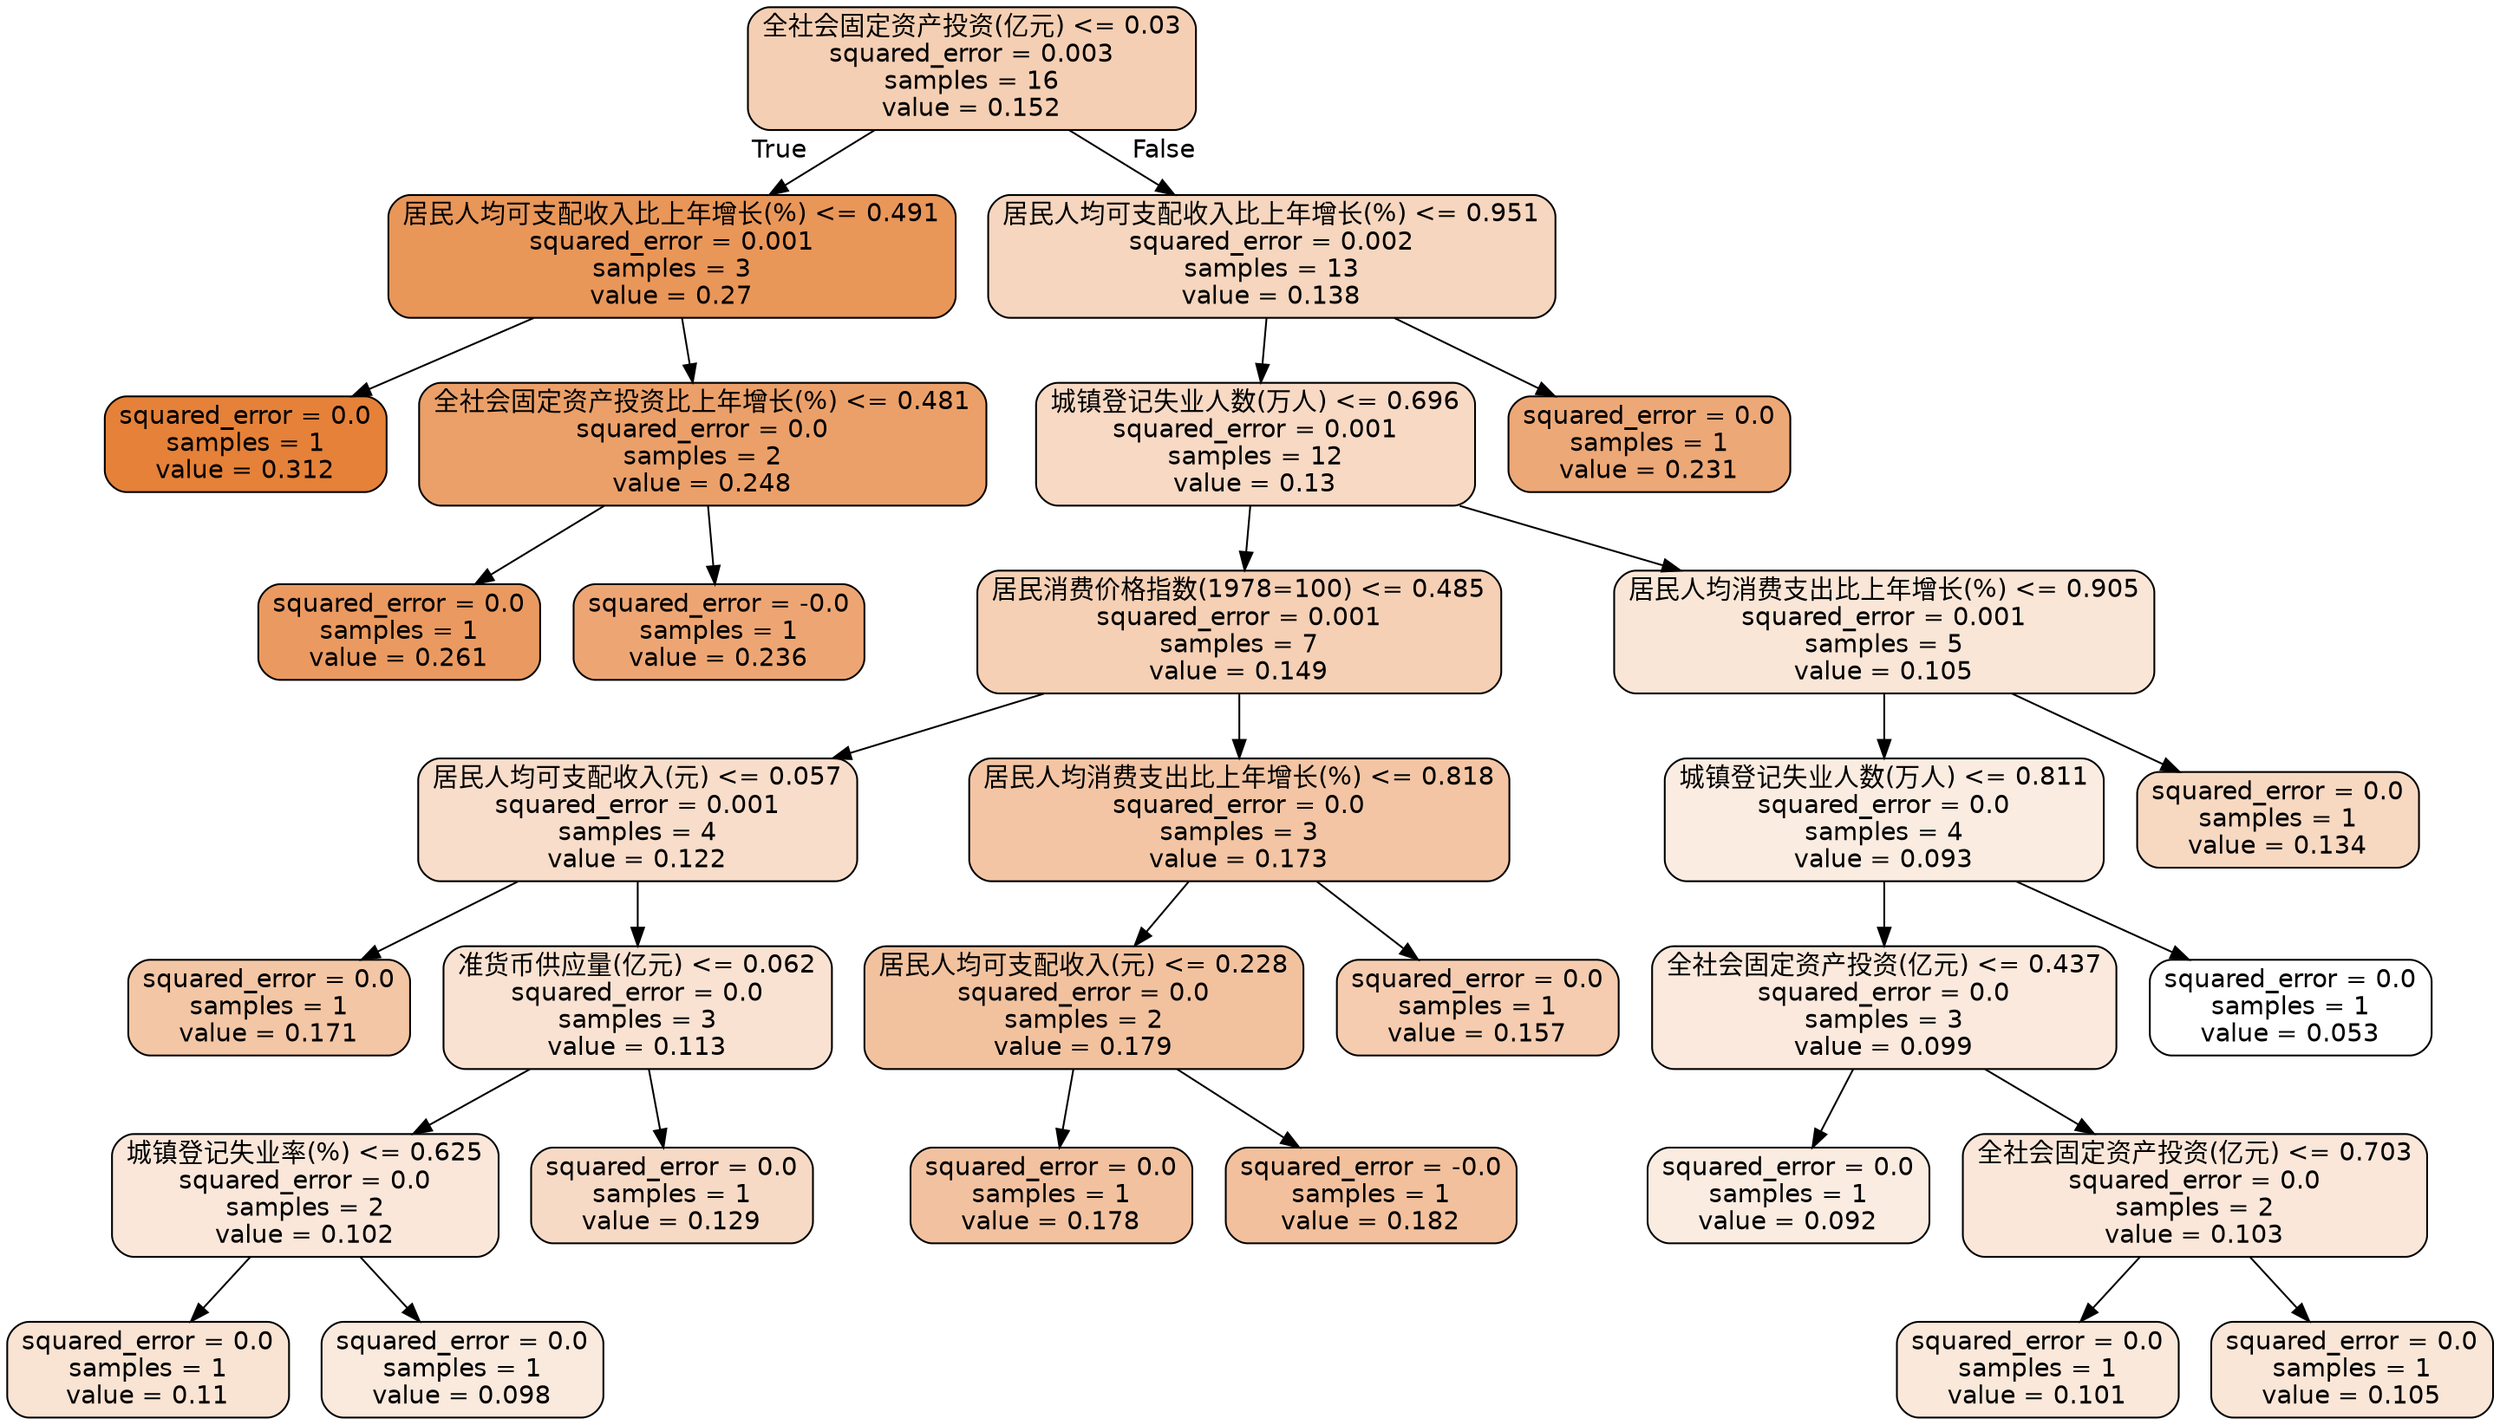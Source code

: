 digraph Tree {
node [shape=box, style="filled, rounded", color="black", fontname="helvetica"] ;
edge [fontname="helvetica"] ;
0 [label="全社会固定资产投资(亿元) <= 0.03\nsquared_error = 0.003\nsamples = 16\nvalue = 0.152", fillcolor="#f5cfb3"] ;
1 [label="居民人均可支配收入比上年增长(%) <= 0.491\nsquared_error = 0.001\nsamples = 3\nvalue = 0.27", fillcolor="#e99659"] ;
0 -> 1 [labeldistance=2.5, labelangle=45, headlabel="True"] ;
2 [label="squared_error = 0.0\nsamples = 1\nvalue = 0.312", fillcolor="#e58139"] ;
1 -> 2 ;
3 [label="全社会固定资产投资比上年增长(%) <= 0.481\nsquared_error = 0.0\nsamples = 2\nvalue = 0.248", fillcolor="#eba069"] ;
1 -> 3 ;
4 [label="squared_error = 0.0\nsamples = 1\nvalue = 0.261", fillcolor="#ea9a60"] ;
3 -> 4 ;
5 [label="squared_error = -0.0\nsamples = 1\nvalue = 0.236", fillcolor="#eda673"] ;
3 -> 5 ;
6 [label="居民人均可支配收入比上年增长(%) <= 0.951\nsquared_error = 0.002\nsamples = 13\nvalue = 0.138", fillcolor="#f6d6be"] ;
0 -> 6 [labeldistance=2.5, labelangle=-45, headlabel="False"] ;
7 [label="城镇登记失业人数(万人) <= 0.696\nsquared_error = 0.001\nsamples = 12\nvalue = 0.13", fillcolor="#f7d9c4"] ;
6 -> 7 ;
8 [label="居民消费价格指数(1978=100) <= 0.485\nsquared_error = 0.001\nsamples = 7\nvalue = 0.149", fillcolor="#f5d0b5"] ;
7 -> 8 ;
9 [label="居民人均可支配收入(元) <= 0.057\nsquared_error = 0.001\nsamples = 4\nvalue = 0.122", fillcolor="#f8ddca"] ;
8 -> 9 ;
10 [label="squared_error = 0.0\nsamples = 1\nvalue = 0.171", fillcolor="#f3c6a5"] ;
9 -> 10 ;
11 [label="准货币供应量(亿元) <= 0.062\nsquared_error = 0.0\nsamples = 3\nvalue = 0.113", fillcolor="#f9e2d1"] ;
9 -> 11 ;
12 [label="城镇登记失业率(%) <= 0.625\nsquared_error = 0.0\nsamples = 2\nvalue = 0.102", fillcolor="#fae7da"] ;
11 -> 12 ;
13 [label="squared_error = 0.0\nsamples = 1\nvalue = 0.11", fillcolor="#f9e3d3"] ;
12 -> 13 ;
14 [label="squared_error = 0.0\nsamples = 1\nvalue = 0.098", fillcolor="#fae9dd"] ;
12 -> 14 ;
15 [label="squared_error = 0.0\nsamples = 1\nvalue = 0.129", fillcolor="#f7dac5"] ;
11 -> 15 ;
16 [label="居民人均消费支出比上年增长(%) <= 0.818\nsquared_error = 0.0\nsamples = 3\nvalue = 0.173", fillcolor="#f3c5a4"] ;
8 -> 16 ;
17 [label="居民人均可支配收入(元) <= 0.228\nsquared_error = 0.0\nsamples = 2\nvalue = 0.179", fillcolor="#f2c29f"] ;
16 -> 17 ;
18 [label="squared_error = 0.0\nsamples = 1\nvalue = 0.178", fillcolor="#f2c2a0"] ;
17 -> 18 ;
19 [label="squared_error = -0.0\nsamples = 1\nvalue = 0.182", fillcolor="#f2c09c"] ;
17 -> 19 ;
20 [label="squared_error = 0.0\nsamples = 1\nvalue = 0.157", fillcolor="#f5ccaf"] ;
16 -> 20 ;
21 [label="居民人均消费支出比上年增长(%) <= 0.905\nsquared_error = 0.001\nsamples = 5\nvalue = 0.105", fillcolor="#fae6d7"] ;
7 -> 21 ;
22 [label="城镇登记失业人数(万人) <= 0.811\nsquared_error = 0.0\nsamples = 4\nvalue = 0.093", fillcolor="#fbece1"] ;
21 -> 22 ;
23 [label="全社会固定资产投资(亿元) <= 0.437\nsquared_error = 0.0\nsamples = 3\nvalue = 0.099", fillcolor="#fae9dc"] ;
22 -> 23 ;
24 [label="squared_error = 0.0\nsamples = 1\nvalue = 0.092", fillcolor="#fbece1"] ;
23 -> 24 ;
25 [label="全社会固定资产投资(亿元) <= 0.703\nsquared_error = 0.0\nsamples = 2\nvalue = 0.103", fillcolor="#fae7d9"] ;
23 -> 25 ;
26 [label="squared_error = 0.0\nsamples = 1\nvalue = 0.101", fillcolor="#fae8da"] ;
25 -> 26 ;
27 [label="squared_error = 0.0\nsamples = 1\nvalue = 0.105", fillcolor="#fae6d7"] ;
25 -> 27 ;
28 [label="squared_error = 0.0\nsamples = 1\nvalue = 0.053", fillcolor="#ffffff"] ;
22 -> 28 ;
29 [label="squared_error = 0.0\nsamples = 1\nvalue = 0.134", fillcolor="#f7d8c1"] ;
21 -> 29 ;
30 [label="squared_error = 0.0\nsamples = 1\nvalue = 0.231", fillcolor="#eda877"] ;
6 -> 30 ;
}